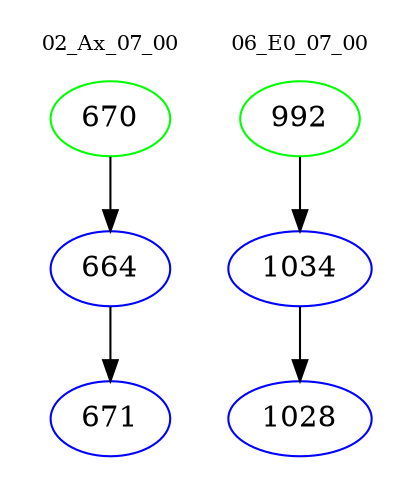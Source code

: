 digraph{
subgraph cluster_0 {
color = white
label = "02_Ax_07_00";
fontsize=10;
T0_670 [label="670", color="green"]
T0_670 -> T0_664 [color="black"]
T0_664 [label="664", color="blue"]
T0_664 -> T0_671 [color="black"]
T0_671 [label="671", color="blue"]
}
subgraph cluster_1 {
color = white
label = "06_E0_07_00";
fontsize=10;
T1_992 [label="992", color="green"]
T1_992 -> T1_1034 [color="black"]
T1_1034 [label="1034", color="blue"]
T1_1034 -> T1_1028 [color="black"]
T1_1028 [label="1028", color="blue"]
}
}
